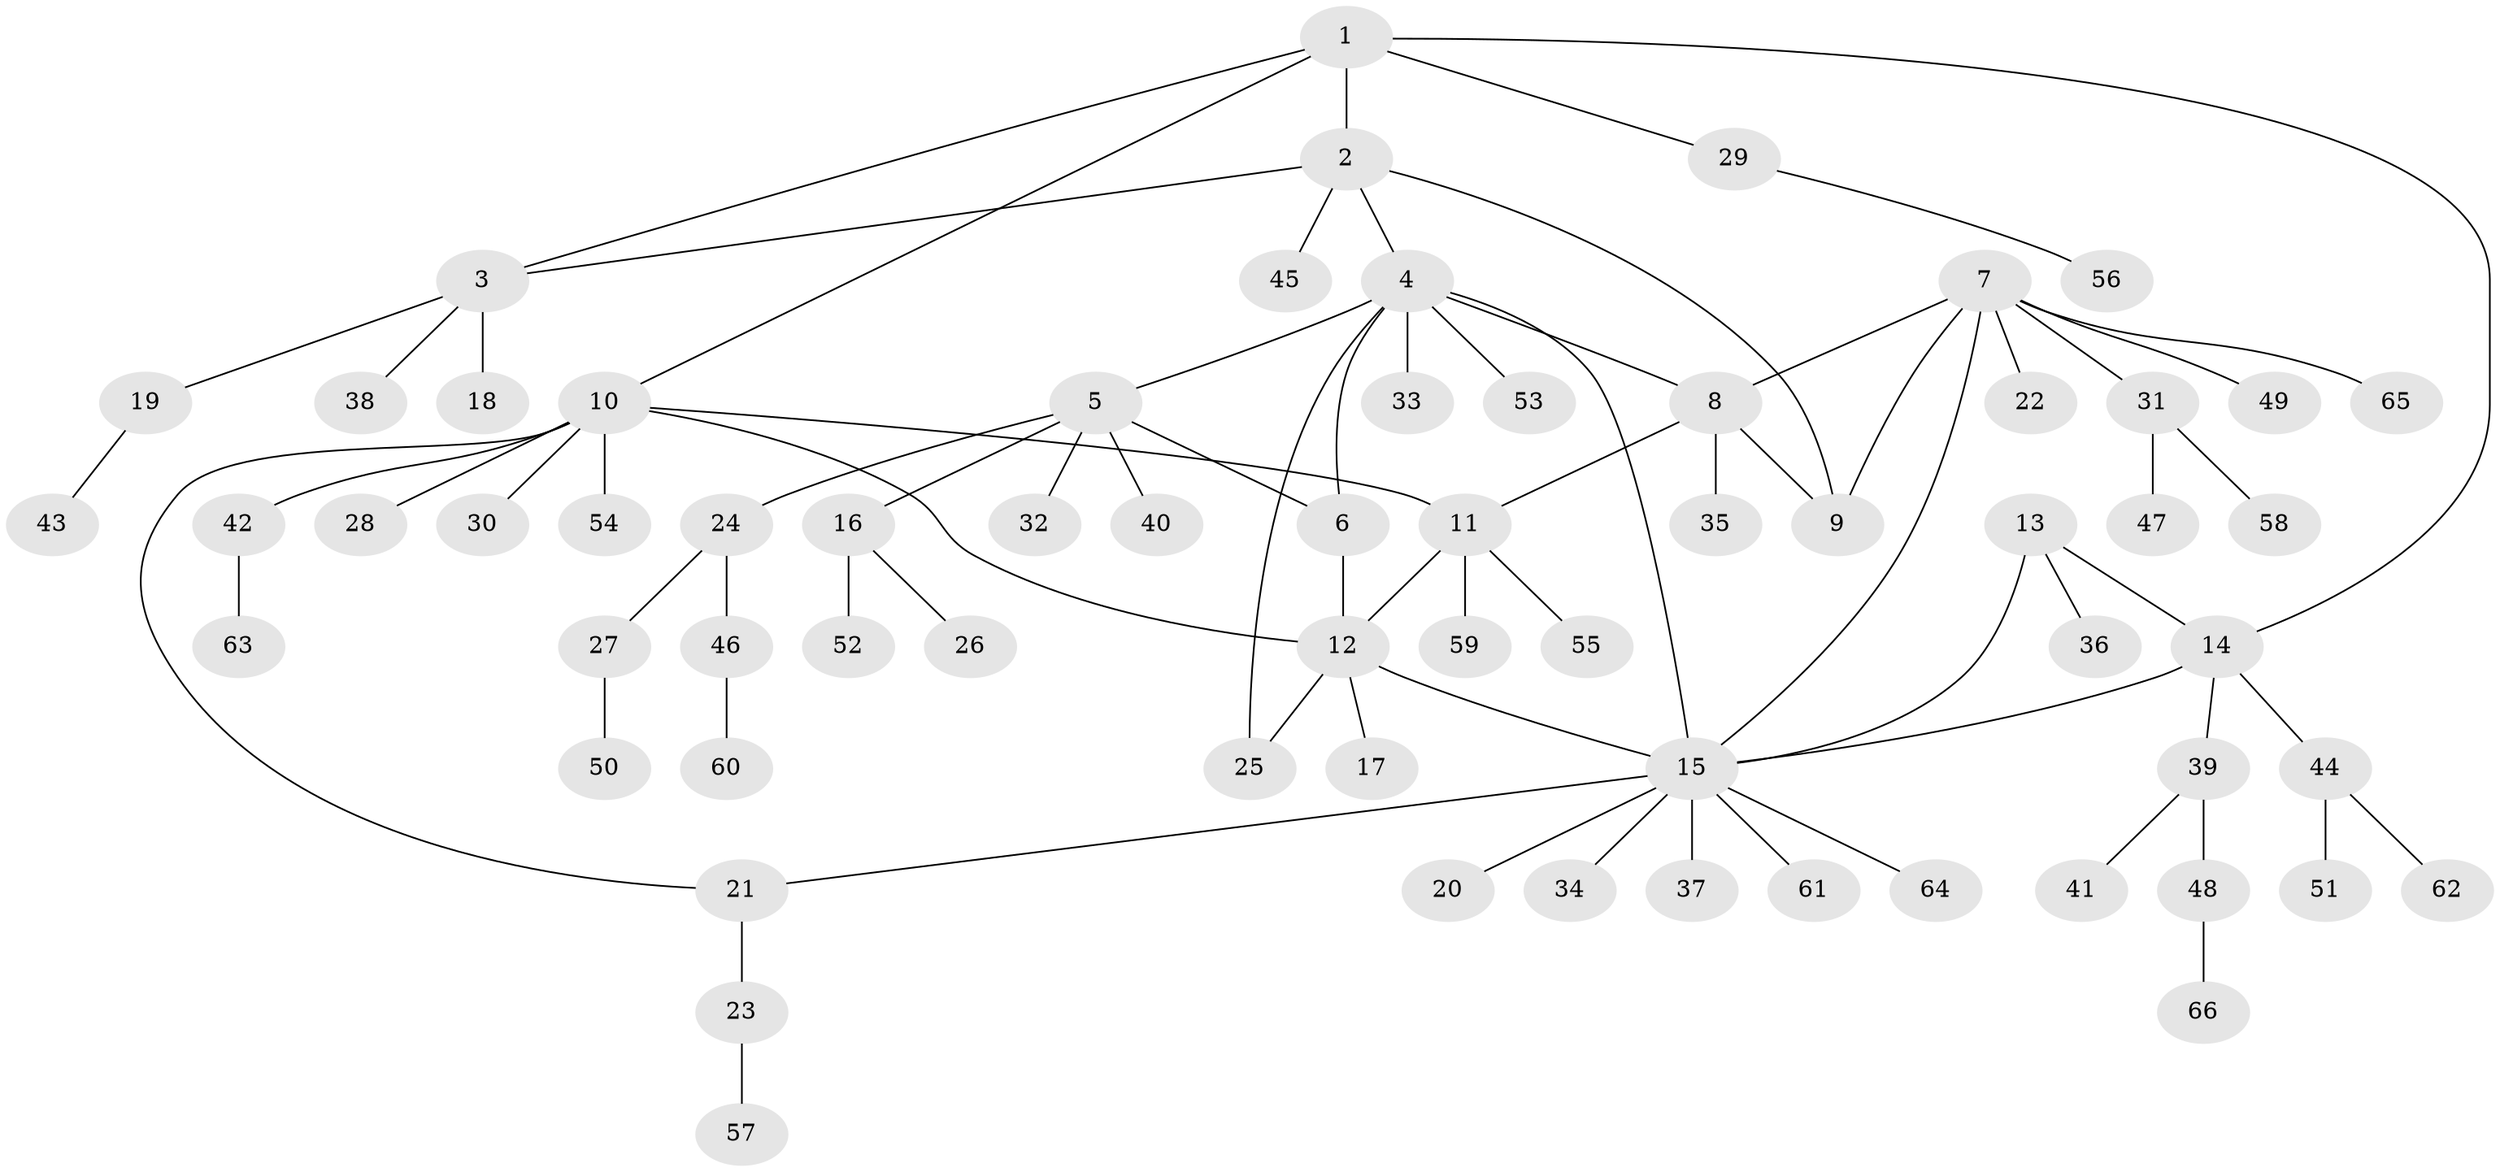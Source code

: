 // Generated by graph-tools (version 1.1) at 2025/55/03/09/25 04:55:00]
// undirected, 66 vertices, 78 edges
graph export_dot {
graph [start="1"]
  node [color=gray90,style=filled];
  1;
  2;
  3;
  4;
  5;
  6;
  7;
  8;
  9;
  10;
  11;
  12;
  13;
  14;
  15;
  16;
  17;
  18;
  19;
  20;
  21;
  22;
  23;
  24;
  25;
  26;
  27;
  28;
  29;
  30;
  31;
  32;
  33;
  34;
  35;
  36;
  37;
  38;
  39;
  40;
  41;
  42;
  43;
  44;
  45;
  46;
  47;
  48;
  49;
  50;
  51;
  52;
  53;
  54;
  55;
  56;
  57;
  58;
  59;
  60;
  61;
  62;
  63;
  64;
  65;
  66;
  1 -- 2;
  1 -- 3;
  1 -- 10;
  1 -- 14;
  1 -- 29;
  2 -- 3;
  2 -- 4;
  2 -- 9;
  2 -- 45;
  3 -- 18;
  3 -- 19;
  3 -- 38;
  4 -- 5;
  4 -- 6;
  4 -- 8;
  4 -- 15;
  4 -- 25;
  4 -- 33;
  4 -- 53;
  5 -- 6;
  5 -- 16;
  5 -- 24;
  5 -- 32;
  5 -- 40;
  6 -- 12;
  7 -- 8;
  7 -- 9;
  7 -- 15;
  7 -- 22;
  7 -- 31;
  7 -- 49;
  7 -- 65;
  8 -- 9;
  8 -- 11;
  8 -- 35;
  10 -- 11;
  10 -- 12;
  10 -- 21;
  10 -- 28;
  10 -- 30;
  10 -- 42;
  10 -- 54;
  11 -- 12;
  11 -- 55;
  11 -- 59;
  12 -- 15;
  12 -- 17;
  12 -- 25;
  13 -- 14;
  13 -- 15;
  13 -- 36;
  14 -- 15;
  14 -- 39;
  14 -- 44;
  15 -- 20;
  15 -- 21;
  15 -- 34;
  15 -- 37;
  15 -- 61;
  15 -- 64;
  16 -- 26;
  16 -- 52;
  19 -- 43;
  21 -- 23;
  23 -- 57;
  24 -- 27;
  24 -- 46;
  27 -- 50;
  29 -- 56;
  31 -- 47;
  31 -- 58;
  39 -- 41;
  39 -- 48;
  42 -- 63;
  44 -- 51;
  44 -- 62;
  46 -- 60;
  48 -- 66;
}
